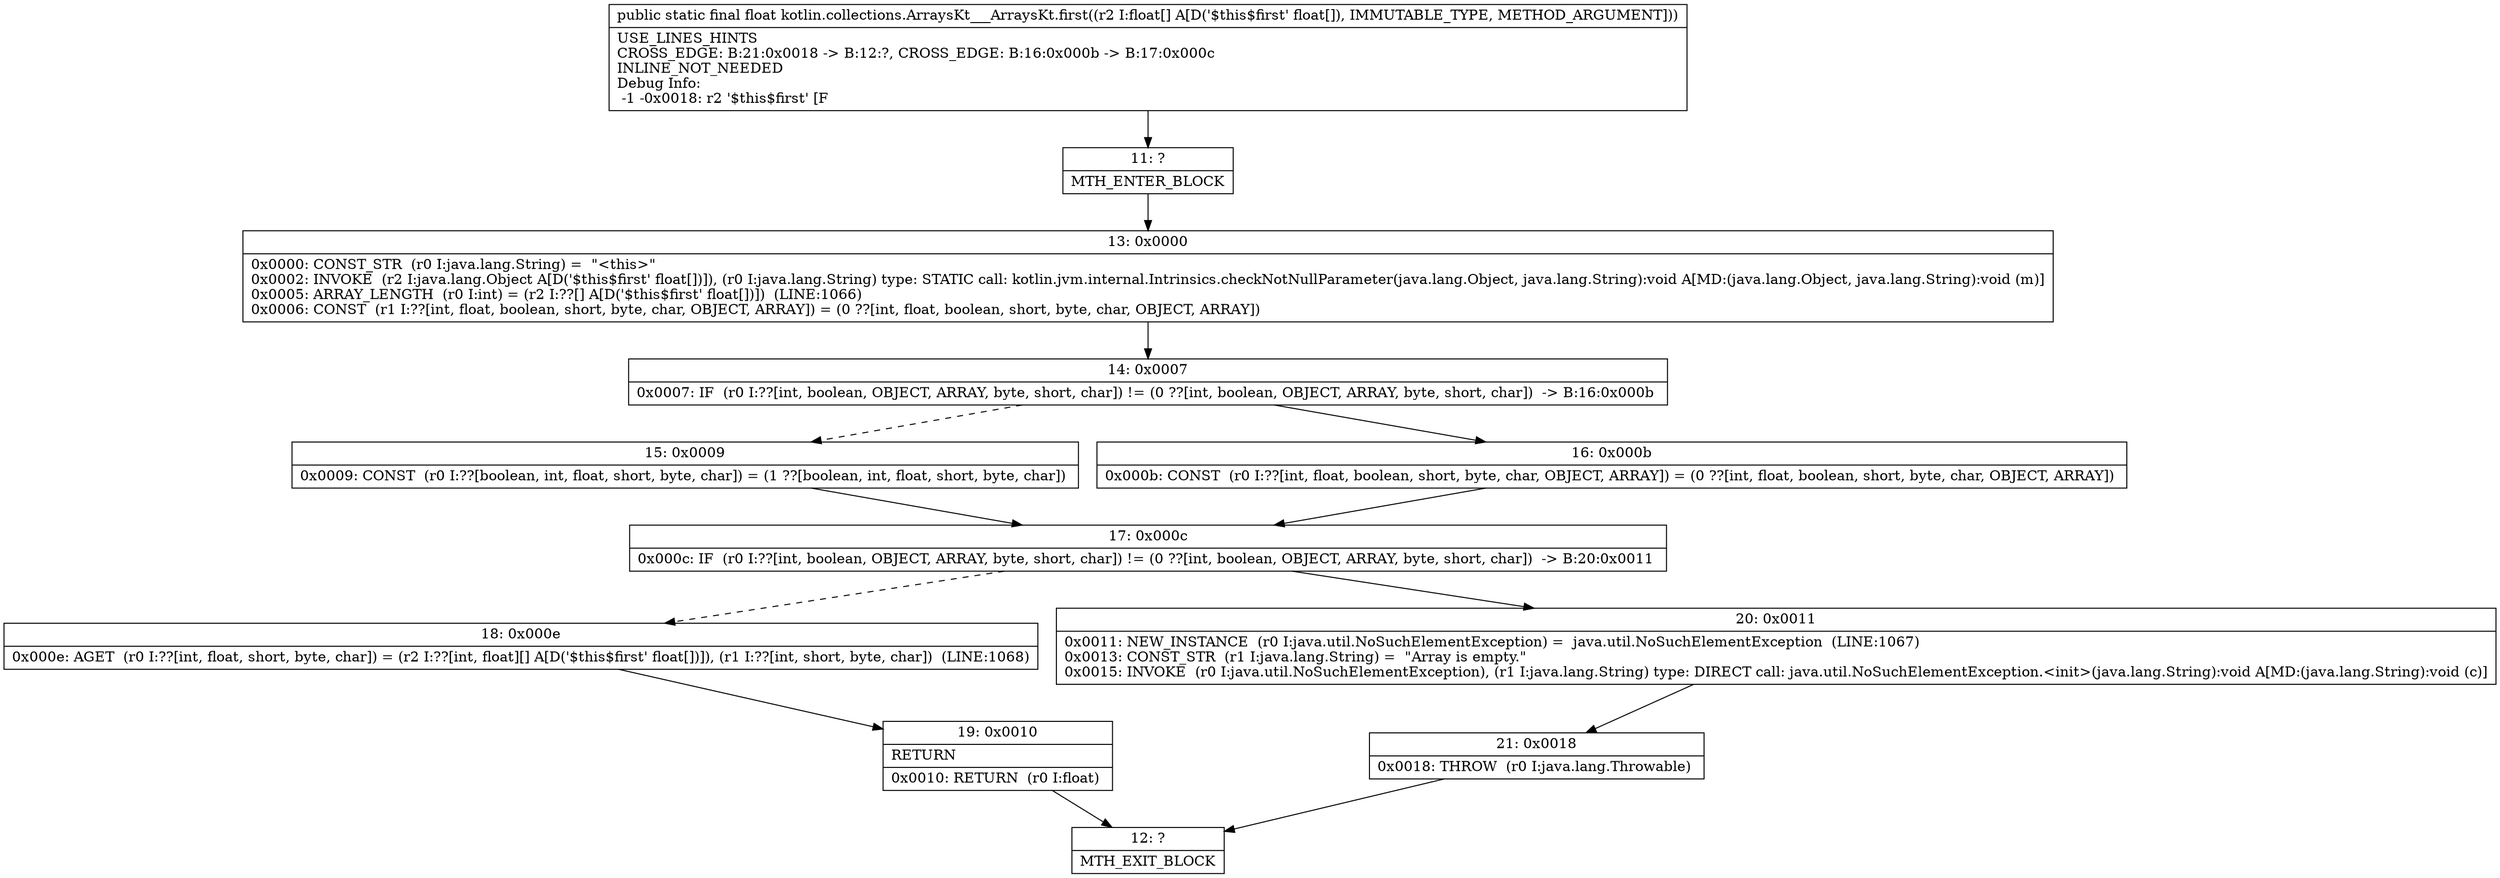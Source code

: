 digraph "CFG forkotlin.collections.ArraysKt___ArraysKt.first([F)F" {
Node_11 [shape=record,label="{11\:\ ?|MTH_ENTER_BLOCK\l}"];
Node_13 [shape=record,label="{13\:\ 0x0000|0x0000: CONST_STR  (r0 I:java.lang.String) =  \"\<this\>\" \l0x0002: INVOKE  (r2 I:java.lang.Object A[D('$this$first' float[])]), (r0 I:java.lang.String) type: STATIC call: kotlin.jvm.internal.Intrinsics.checkNotNullParameter(java.lang.Object, java.lang.String):void A[MD:(java.lang.Object, java.lang.String):void (m)]\l0x0005: ARRAY_LENGTH  (r0 I:int) = (r2 I:??[] A[D('$this$first' float[])])  (LINE:1066)\l0x0006: CONST  (r1 I:??[int, float, boolean, short, byte, char, OBJECT, ARRAY]) = (0 ??[int, float, boolean, short, byte, char, OBJECT, ARRAY]) \l}"];
Node_14 [shape=record,label="{14\:\ 0x0007|0x0007: IF  (r0 I:??[int, boolean, OBJECT, ARRAY, byte, short, char]) != (0 ??[int, boolean, OBJECT, ARRAY, byte, short, char])  \-\> B:16:0x000b \l}"];
Node_15 [shape=record,label="{15\:\ 0x0009|0x0009: CONST  (r0 I:??[boolean, int, float, short, byte, char]) = (1 ??[boolean, int, float, short, byte, char]) \l}"];
Node_17 [shape=record,label="{17\:\ 0x000c|0x000c: IF  (r0 I:??[int, boolean, OBJECT, ARRAY, byte, short, char]) != (0 ??[int, boolean, OBJECT, ARRAY, byte, short, char])  \-\> B:20:0x0011 \l}"];
Node_18 [shape=record,label="{18\:\ 0x000e|0x000e: AGET  (r0 I:??[int, float, short, byte, char]) = (r2 I:??[int, float][] A[D('$this$first' float[])]), (r1 I:??[int, short, byte, char])  (LINE:1068)\l}"];
Node_19 [shape=record,label="{19\:\ 0x0010|RETURN\l|0x0010: RETURN  (r0 I:float) \l}"];
Node_12 [shape=record,label="{12\:\ ?|MTH_EXIT_BLOCK\l}"];
Node_20 [shape=record,label="{20\:\ 0x0011|0x0011: NEW_INSTANCE  (r0 I:java.util.NoSuchElementException) =  java.util.NoSuchElementException  (LINE:1067)\l0x0013: CONST_STR  (r1 I:java.lang.String) =  \"Array is empty.\" \l0x0015: INVOKE  (r0 I:java.util.NoSuchElementException), (r1 I:java.lang.String) type: DIRECT call: java.util.NoSuchElementException.\<init\>(java.lang.String):void A[MD:(java.lang.String):void (c)]\l}"];
Node_21 [shape=record,label="{21\:\ 0x0018|0x0018: THROW  (r0 I:java.lang.Throwable) \l}"];
Node_16 [shape=record,label="{16\:\ 0x000b|0x000b: CONST  (r0 I:??[int, float, boolean, short, byte, char, OBJECT, ARRAY]) = (0 ??[int, float, boolean, short, byte, char, OBJECT, ARRAY]) \l}"];
MethodNode[shape=record,label="{public static final float kotlin.collections.ArraysKt___ArraysKt.first((r2 I:float[] A[D('$this$first' float[]), IMMUTABLE_TYPE, METHOD_ARGUMENT]))  | USE_LINES_HINTS\lCROSS_EDGE: B:21:0x0018 \-\> B:12:?, CROSS_EDGE: B:16:0x000b \-\> B:17:0x000c\lINLINE_NOT_NEEDED\lDebug Info:\l  \-1 \-0x0018: r2 '$this$first' [F\l}"];
MethodNode -> Node_11;Node_11 -> Node_13;
Node_13 -> Node_14;
Node_14 -> Node_15[style=dashed];
Node_14 -> Node_16;
Node_15 -> Node_17;
Node_17 -> Node_18[style=dashed];
Node_17 -> Node_20;
Node_18 -> Node_19;
Node_19 -> Node_12;
Node_20 -> Node_21;
Node_21 -> Node_12;
Node_16 -> Node_17;
}

